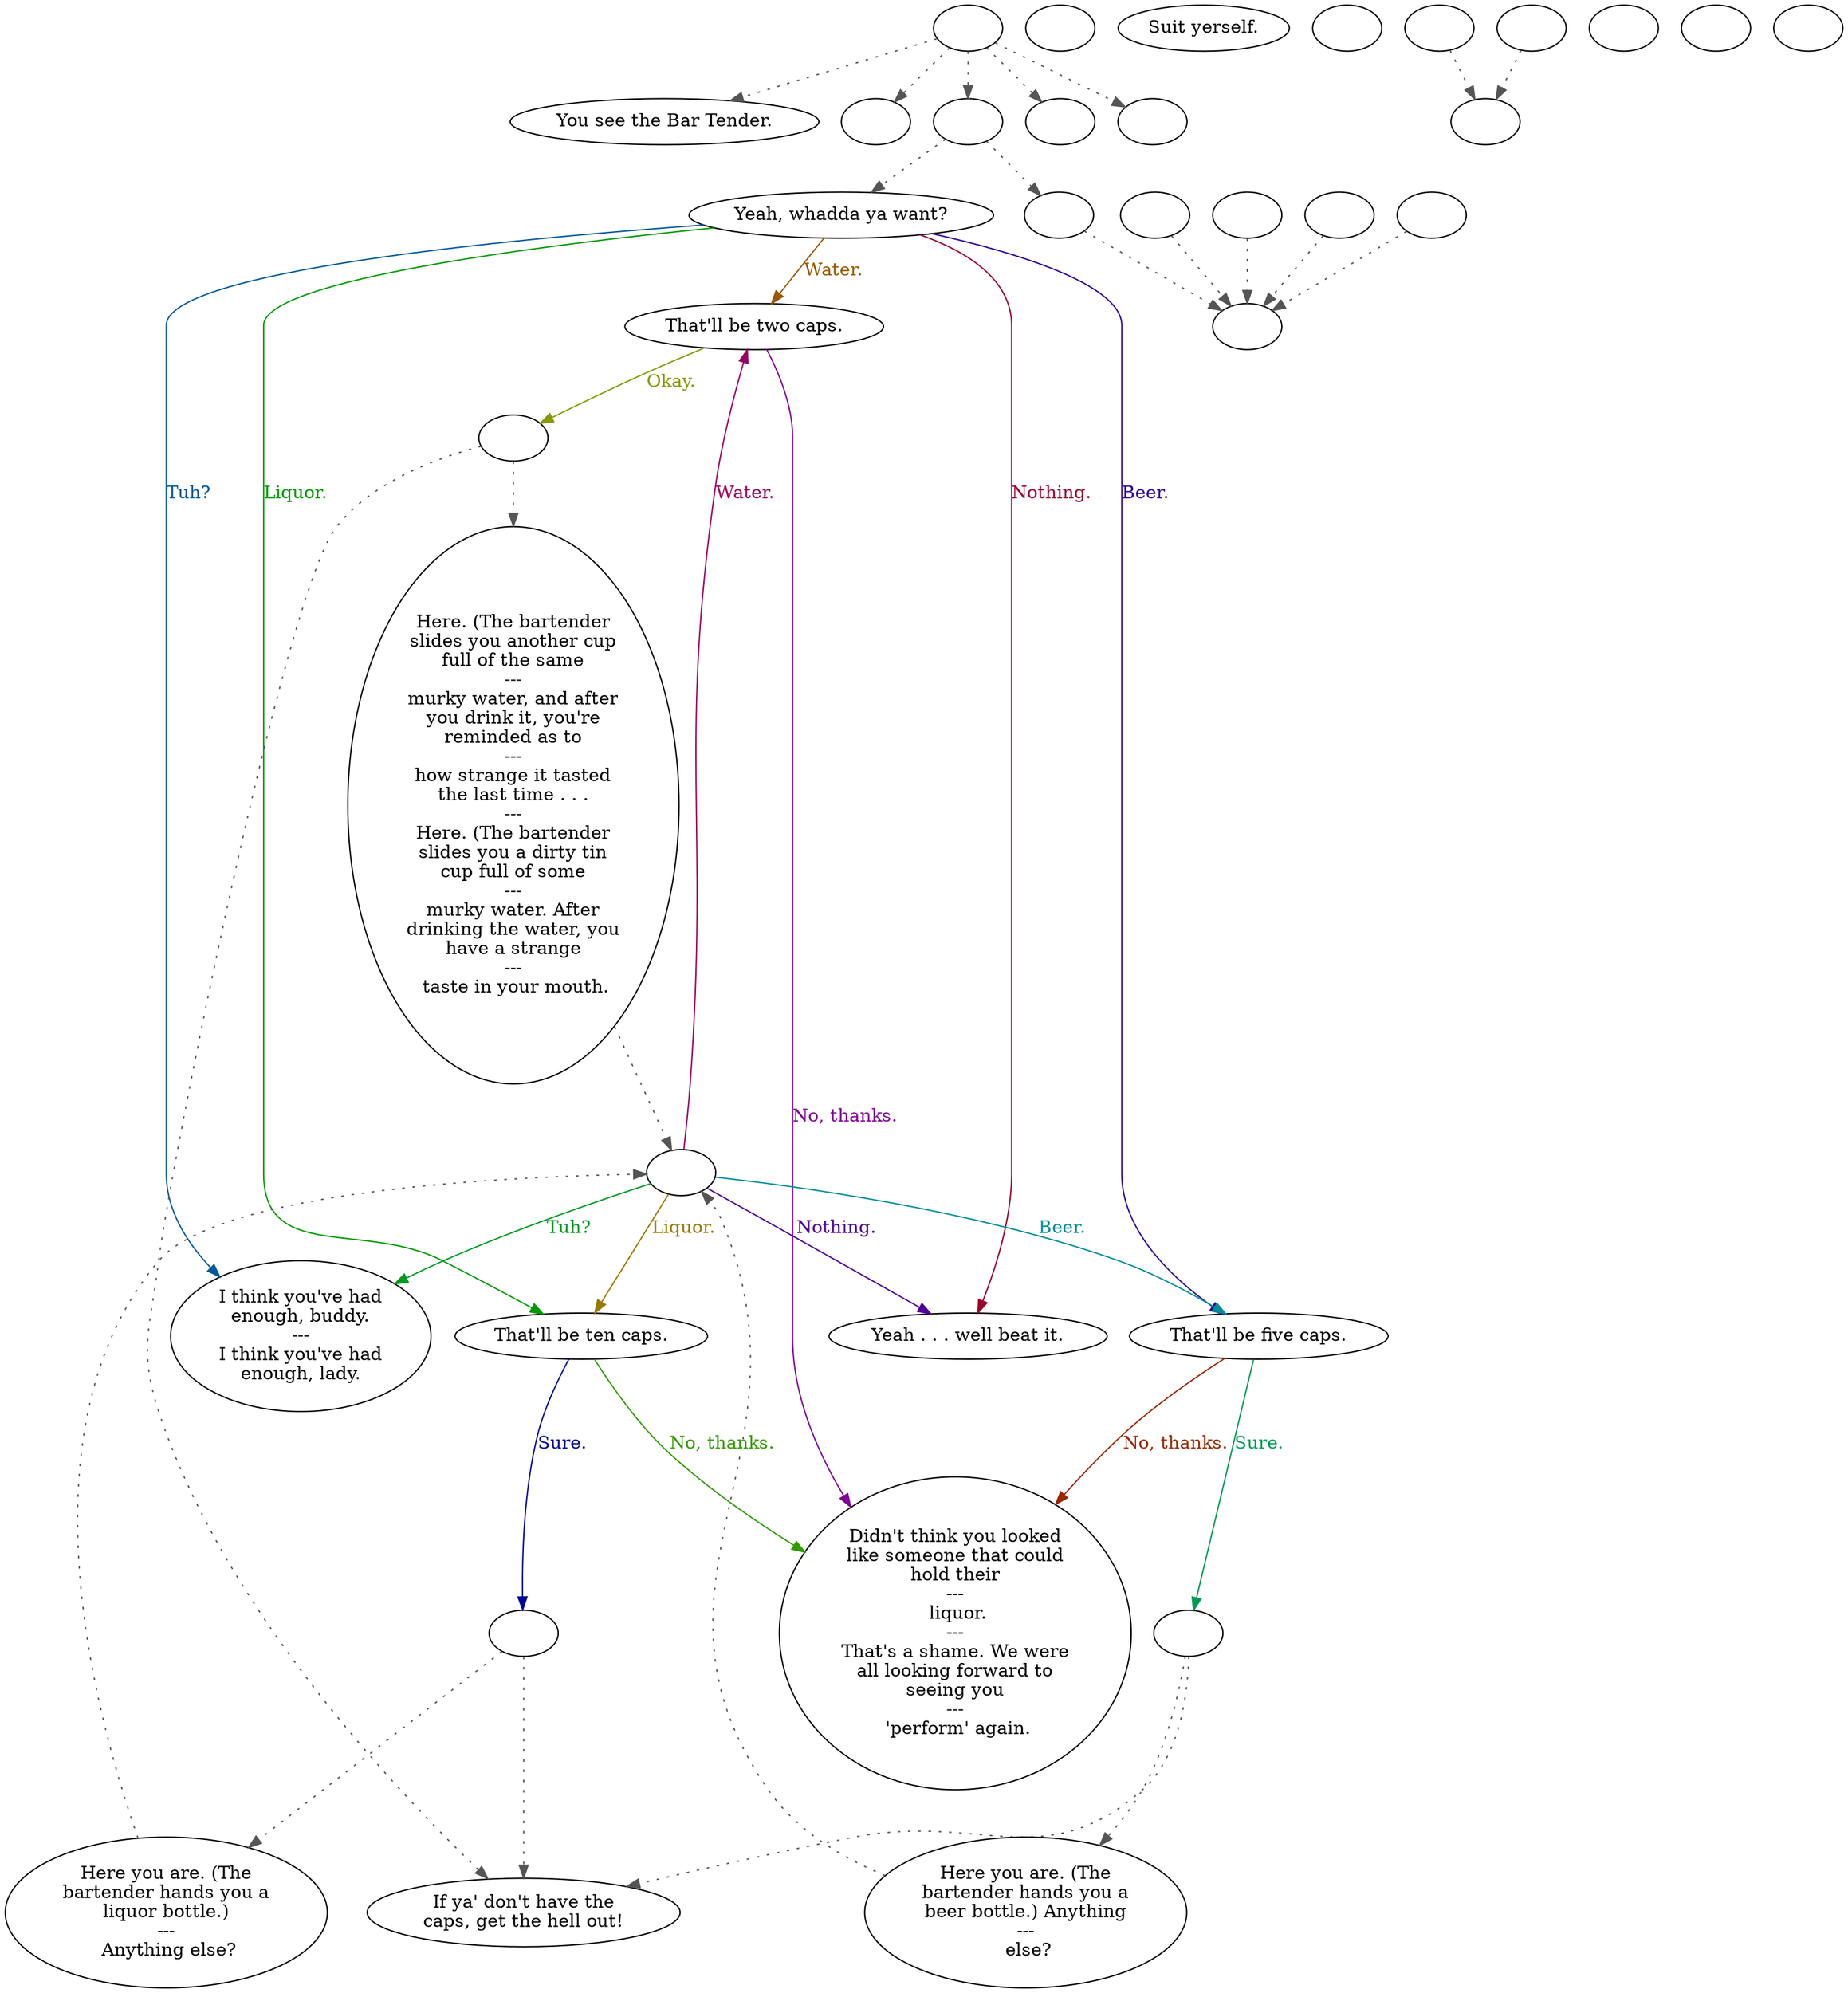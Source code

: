 digraph FALCON1 {
  "start" [style=filled       fillcolor="#FFFFFF"       color="#000000"]
  "start" -> "look_at_p_proc" [style=dotted color="#555555"]
  "start" -> "pickup_p_proc" [style=dotted color="#555555"]
  "start" -> "talk_p_proc" [style=dotted color="#555555"]
  "start" -> "critter_p_proc" [style=dotted color="#555555"]
  "start" -> "destroy_p_proc" [style=dotted color="#555555"]
  "start" [label=""]
  "combat" [style=filled       fillcolor="#FFFFFF"       color="#000000"]
  "combat" [label=""]
  "critter_p_proc" [style=filled       fillcolor="#FFFFFF"       color="#000000"]
  "critter_p_proc" [label=""]
  "pickup_p_proc" [style=filled       fillcolor="#FFFFFF"       color="#000000"]
  "pickup_p_proc" [label=""]
  "talk_p_proc" [style=filled       fillcolor="#FFFFFF"       color="#000000"]
  "talk_p_proc" -> "get_reaction" [style=dotted color="#555555"]
  "talk_p_proc" -> "Falcon00" [style=dotted color="#555555"]
  "talk_p_proc" [label=""]
  "destroy_p_proc" [style=filled       fillcolor="#FFFFFF"       color="#000000"]
  "destroy_p_proc" [label=""]
  "look_at_p_proc" [style=filled       fillcolor="#FFFFFF"       color="#000000"]
  "look_at_p_proc" [label="You see the Bar Tender."]
  "Falcon00" [style=filled       fillcolor="#FFFFFF"       color="#000000"]
  "Falcon00" [label="Yeah, whadda ya want?"]
  "Falcon00" -> "Falcon05" [label="Water." color="#995A00" fontcolor="#995A00"]
  "Falcon00" -> "Falcon06" [label="Beer." color="#2D0099" fontcolor="#2D0099"]
  "Falcon00" -> "Falcon07" [label="Liquor." color="#009901" fontcolor="#009901"]
  "Falcon00" -> "Falcon04" [label="Nothing." color="#99002C" fontcolor="#99002C"]
  "Falcon00" -> "Falcon03" [label="Tuh?" color="#005899" fontcolor="#005899"]
  "Falcon01" [style=filled       fillcolor="#FFFFFF"       color="#000000"]
  "Falcon01" [label="If ya' don't have the\ncaps, get the hell out!"]
  "Falcon02" [style=filled       fillcolor="#FFFFFF"       color="#000000"]
  "Falcon02" [label="Suit yerself."]
  "Falcon03" [style=filled       fillcolor="#FFFFFF"       color="#000000"]
  "Falcon03" [label="I think you've had\nenough, buddy.\n---\nI think you've had\nenough, lady."]
  "Falcon04" [style=filled       fillcolor="#FFFFFF"       color="#000000"]
  "Falcon04" [label="Yeah . . . well beat it."]
  "Falcon05" [style=filled       fillcolor="#FFFFFF"       color="#000000"]
  "Falcon05" [label="That'll be two caps."]
  "Falcon05" -> "Falcon05a" [label="Okay." color="#859900" fontcolor="#859900"]
  "Falcon05" -> "Falcon11" [label="No, thanks." color="#800099" fontcolor="#800099"]
  "Falcon05a" [style=filled       fillcolor="#FFFFFF"       color="#000000"]
  "Falcon05a" -> "Falcon09" [style=dotted color="#555555"]
  "Falcon05a" -> "Falcon01" [style=dotted color="#555555"]
  "Falcon05a" [label=""]
  "Falcon06" [style=filled       fillcolor="#FFFFFF"       color="#000000"]
  "Falcon06" [label="That'll be five caps."]
  "Falcon06" -> "Falcon06a" [label="Sure." color="#009954" fontcolor="#009954"]
  "Falcon06" -> "Falcon11" [label="No, thanks." color="#992700" fontcolor="#992700"]
  "Falcon06a" [style=filled       fillcolor="#FFFFFF"       color="#000000"]
  "Falcon06a" -> "Falcon01" [style=dotted color="#555555"]
  "Falcon06a" -> "Falcon14" [style=dotted color="#555555"]
  "Falcon06a" [label=""]
  "Falcon07" [style=filled       fillcolor="#FFFFFF"       color="#000000"]
  "Falcon07" [label="That'll be ten caps."]
  "Falcon07" -> "Falcon07a" [label="Sure." color="#000699" fontcolor="#000699"]
  "Falcon07" -> "Falcon11" [label="No, thanks." color="#329900" fontcolor="#329900"]
  "Falcon07a" [style=filled       fillcolor="#FFFFFF"       color="#000000"]
  "Falcon07a" -> "Falcon01" [style=dotted color="#555555"]
  "Falcon07a" -> "Falcon16" [style=dotted color="#555555"]
  "Falcon07a" [label=""]
  "Falcon09" [style=filled       fillcolor="#FFFFFF"       color="#000000"]
  "Falcon09" -> "Falcon15" [style=dotted color="#555555"]
  "Falcon09" [label="Here. (The bartender\nslides you another cup\nfull of the same\n---\nmurky water, and after\nyou drink it, you're\nreminded as to\n---\nhow strange it tasted\nthe last time . . .\n---\nHere. (The bartender\nslides you a dirty tin\ncup full of some\n---\nmurky water. After\ndrinking the water, you\nhave a strange\n---\n taste in your mouth."]
  "Falcon11" [style=filled       fillcolor="#FFFFFF"       color="#000000"]
  "Falcon11" [label="Didn't think you looked\nlike someone that could\nhold their\n---\n liquor.\n---\nThat's a shame. We were\nall looking forward to\nseeing you\n---\n 'perform' again."]
  "Falcon14" [style=filled       fillcolor="#FFFFFF"       color="#000000"]
  "Falcon14" -> "Falcon15" [style=dotted color="#555555"]
  "Falcon14" [label="Here you are. (The\nbartender hands you a\nbeer bottle.) Anything\n---\n else?"]
  "Falcon15" [style=filled       fillcolor="#FFFFFF"       color="#000000"]
  "Falcon15" [label=""]
  "Falcon15" -> "Falcon05" [label="Water." color="#99005F" fontcolor="#99005F"]
  "Falcon15" -> "Falcon06" [label="Beer." color="#008C99" fontcolor="#008C99"]
  "Falcon15" -> "Falcon07" [label="Liquor." color="#997A00" fontcolor="#997A00"]
  "Falcon15" -> "Falcon04" [label="Nothing." color="#4D0099" fontcolor="#4D0099"]
  "Falcon15" -> "Falcon03" [label="Tuh?" color="#009920" fontcolor="#009920"]
  "Falcon16" [style=filled       fillcolor="#FFFFFF"       color="#000000"]
  "Falcon16" -> "Falcon15" [style=dotted color="#555555"]
  "Falcon16" [label="Here you are. (The\nbartender hands you a\nliquor bottle.)\n---\n Anything else?"]
  "FalconEnd" [style=filled       fillcolor="#FFFFFF"       color="#000000"]
  "FalconEnd" [label=""]
  "get_reaction" [style=filled       fillcolor="#FFFFFF"       color="#000000"]
  "get_reaction" -> "ReactToLevel" [style=dotted color="#555555"]
  "get_reaction" [label=""]
  "ReactToLevel" [style=filled       fillcolor="#FFFFFF"       color="#000000"]
  "ReactToLevel" [label=""]
  "LevelToReact" [style=filled       fillcolor="#FFFFFF"       color="#000000"]
  "LevelToReact" [label=""]
  "UpReact" [style=filled       fillcolor="#FFFFFF"       color="#000000"]
  "UpReact" -> "ReactToLevel" [style=dotted color="#555555"]
  "UpReact" [label=""]
  "DownReact" [style=filled       fillcolor="#FFFFFF"       color="#000000"]
  "DownReact" -> "ReactToLevel" [style=dotted color="#555555"]
  "DownReact" [label=""]
  "BottomReact" [style=filled       fillcolor="#FFFFFF"       color="#000000"]
  "BottomReact" [label=""]
  "TopReact" [style=filled       fillcolor="#FFFFFF"       color="#000000"]
  "TopReact" [label=""]
  "BigUpReact" [style=filled       fillcolor="#FFFFFF"       color="#000000"]
  "BigUpReact" -> "ReactToLevel" [style=dotted color="#555555"]
  "BigUpReact" [label=""]
  "BigDownReact" [style=filled       fillcolor="#FFFFFF"       color="#000000"]
  "BigDownReact" -> "ReactToLevel" [style=dotted color="#555555"]
  "BigDownReact" [label=""]
  "UpReactLevel" [style=filled       fillcolor="#FFFFFF"       color="#000000"]
  "UpReactLevel" -> "LevelToReact" [style=dotted color="#555555"]
  "UpReactLevel" [label=""]
  "DownReactLevel" [style=filled       fillcolor="#FFFFFF"       color="#000000"]
  "DownReactLevel" -> "LevelToReact" [style=dotted color="#555555"]
  "DownReactLevel" [label=""]
  "Goodbyes" [style=filled       fillcolor="#FFFFFF"       color="#000000"]
  "Goodbyes" [label=""]
}